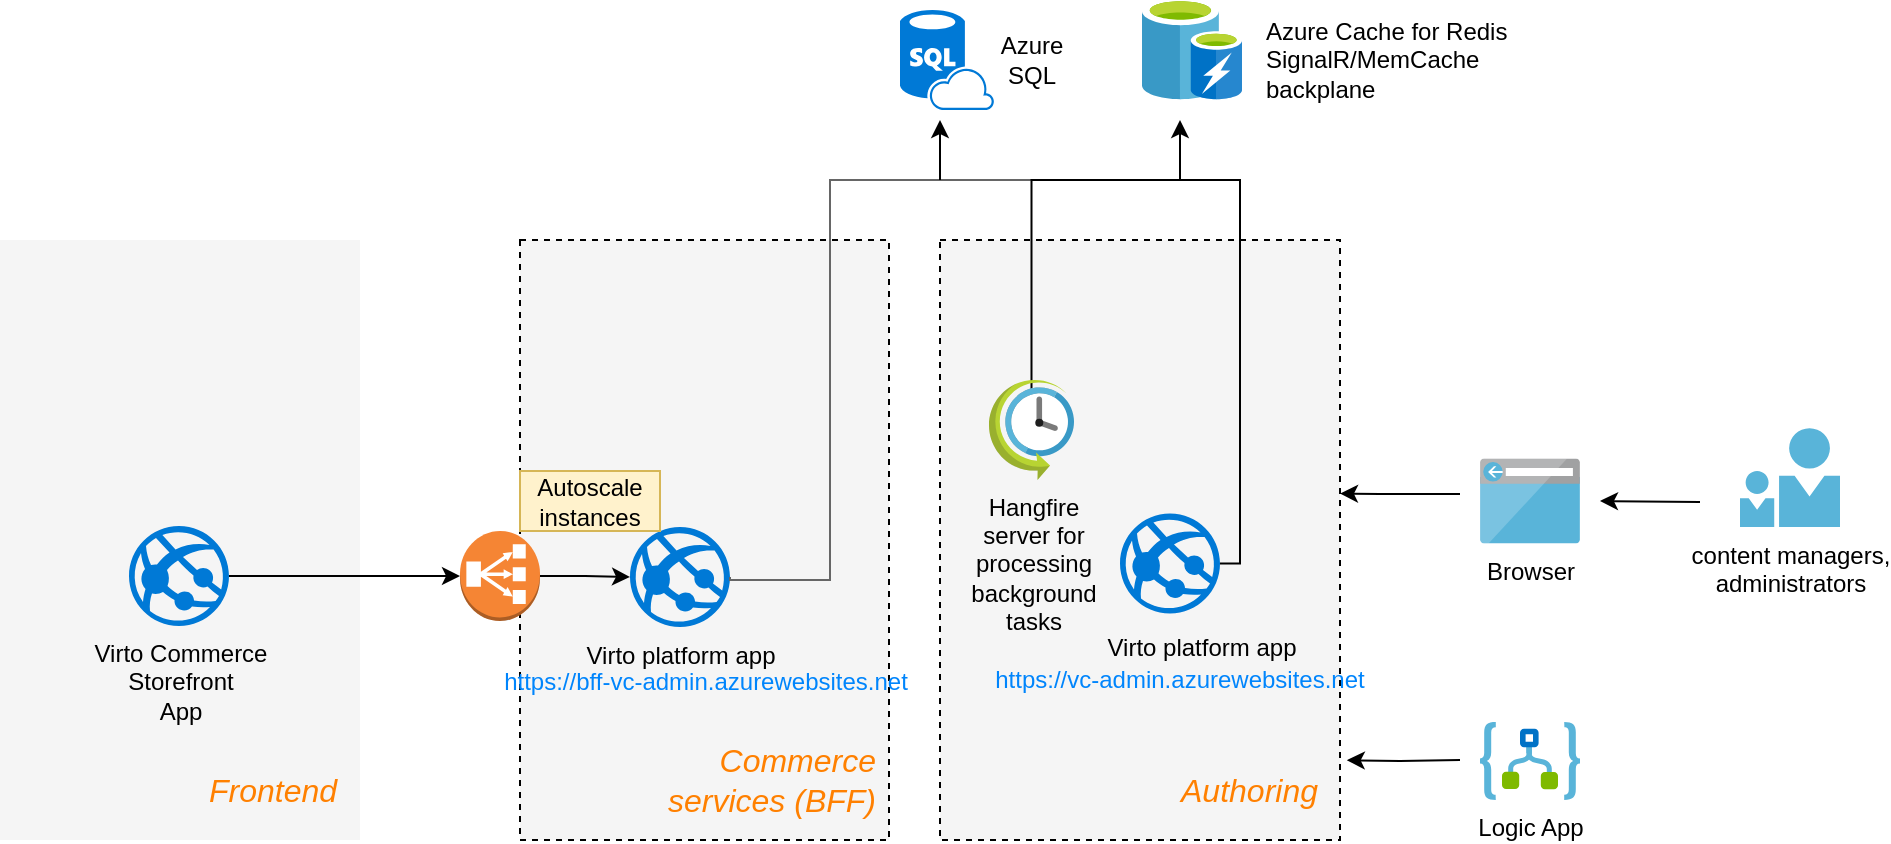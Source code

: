<mxfile version="13.3.9" type="device"><diagram id="ds40PTq9oTuCPeP1MB4Q" name="architecture"><mxGraphModel dx="1422" dy="846" grid="1" gridSize="10" guides="1" tooltips="1" connect="1" arrows="1" fold="1" page="1" pageScale="1" pageWidth="850" pageHeight="1100" math="0" shadow="0"><root><mxCell id="QF8tmTHsEZFp8_nmK1qd-0"/><mxCell id="QF8tmTHsEZFp8_nmK1qd-1" parent="QF8tmTHsEZFp8_nmK1qd-0"/><mxCell id="WfKJjcUViCYW_fYN7yr7-0" value="" style="rounded=0;whiteSpace=wrap;html=1;fillColor=#f5f5f5;strokeColor=none;fontColor=#333333;" parent="QF8tmTHsEZFp8_nmK1qd-1" vertex="1"><mxGeometry x="30" y="210" width="180" height="300" as="geometry"/></mxCell><mxCell id="DHw67Trqg4w1dQ465Il1-7" value="" style="rounded=0;whiteSpace=wrap;html=1;fillColor=#f5f5f5;strokeColor=#000000;fontColor=#333333;dashed=1;" parent="QF8tmTHsEZFp8_nmK1qd-1" vertex="1"><mxGeometry x="500" y="210" width="200" height="300" as="geometry"/></mxCell><mxCell id="DHw67Trqg4w1dQ465Il1-1" value="Virto Commerce &lt;br&gt;Platform&lt;br&gt;App" style="shadow=0;dashed=0;html=1;strokeColor=none;fillColor=#0079D6;labelPosition=center;verticalLabelPosition=bottom;verticalAlign=top;align=center;shape=mxgraph.azure.azure_website;pointerEvents=1;" parent="QF8tmTHsEZFp8_nmK1qd-1" vertex="1"><mxGeometry x="330" y="343" width="50" height="50" as="geometry"/></mxCell><mxCell id="Ka3B0jQXXkA2o449ux4O-0" value="" style="rounded=0;whiteSpace=wrap;html=1;fillColor=#f5f5f5;strokeColor=#000000;fontColor=#333333;dashed=1;" parent="QF8tmTHsEZFp8_nmK1qd-1" vertex="1"><mxGeometry x="290" y="210" width="184.5" height="300" as="geometry"/></mxCell><mxCell id="Ka3B0jQXXkA2o449ux4O-2" value="Virto platform app" style="shadow=0;dashed=0;html=1;strokeColor=none;fillColor=#0079D6;labelPosition=center;verticalLabelPosition=bottom;verticalAlign=top;align=center;shape=mxgraph.azure.azure_website;pointerEvents=1;" parent="QF8tmTHsEZFp8_nmK1qd-1" vertex="1"><mxGeometry x="345" y="353.5" width="50" height="50" as="geometry"/></mxCell><mxCell id="Ka3B0jQXXkA2o449ux4O-3" value="" style="shadow=0;dashed=0;html=1;strokeColor=none;fillColor=#0079D6;labelPosition=center;verticalLabelPosition=bottom;verticalAlign=top;align=center;shape=mxgraph.azure.sql_database_sql_azure;pointerEvents=1;" parent="QF8tmTHsEZFp8_nmK1qd-1" vertex="1"><mxGeometry x="480" y="95" width="47" height="50" as="geometry"/></mxCell><mxCell id="Ka3B0jQXXkA2o449ux4O-5" value="" style="aspect=fixed;html=1;perimeter=none;align=center;shadow=0;dashed=1;image;fontSize=12;image=img/lib/mscae/Cache_including_Redis.svg;labelBackgroundColor=none;imageBackground=#ffffff;strokeWidth=4;imageBorder=none;" parent="QF8tmTHsEZFp8_nmK1qd-1" vertex="1"><mxGeometry x="601" y="90" width="50" height="50" as="geometry"/></mxCell><mxCell id="Ka3B0jQXXkA2o449ux4O-6" style="edgeStyle=orthogonalEdgeStyle;rounded=0;orthogonalLoop=1;jettySize=auto;html=1;fillColor=#f5f5f5;strokeColor=#666666;exitX=1;exitY=0.5;exitDx=0;exitDy=0;exitPerimeter=0;endArrow=none;endFill=0;" parent="QF8tmTHsEZFp8_nmK1qd-1" source="Ka3B0jQXXkA2o449ux4O-2" edge="1"><mxGeometry relative="1" as="geometry"><mxPoint x="485" y="220" as="sourcePoint"/><mxPoint x="620" y="180" as="targetPoint"/><Array as="points"><mxPoint x="395" y="380"/><mxPoint x="445" y="380"/><mxPoint x="445" y="180"/></Array></mxGeometry></mxCell><mxCell id="Ka3B0jQXXkA2o449ux4O-12" value="Commerce services (BFF)" style="text;html=1;strokeColor=none;fillColor=none;align=right;verticalAlign=middle;whiteSpace=wrap;rounded=0;fontSize=16;fontColor=#FF8000;fontStyle=2" parent="QF8tmTHsEZFp8_nmK1qd-1" vertex="1"><mxGeometry x="340" y="470" width="130" height="20" as="geometry"/></mxCell><mxCell id="DHw67Trqg4w1dQ465Il1-6" style="edgeStyle=orthogonalEdgeStyle;rounded=0;orthogonalLoop=1;jettySize=auto;html=1;entryX=0;entryY=0.5;entryDx=0;entryDy=0;entryPerimeter=0;" parent="QF8tmTHsEZFp8_nmK1qd-1" source="Ka3B0jQXXkA2o449ux4O-15" target="Ka3B0jQXXkA2o449ux4O-2" edge="1"><mxGeometry relative="1" as="geometry"/></mxCell><mxCell id="Ka3B0jQXXkA2o449ux4O-15" value="" style="outlineConnect=0;dashed=0;verticalLabelPosition=bottom;verticalAlign=top;align=center;html=1;shape=mxgraph.aws3.classic_load_balancer;fillColor=#F58534;gradientColor=none;strokeColor=#000000;strokeWidth=1;" parent="QF8tmTHsEZFp8_nmK1qd-1" vertex="1"><mxGeometry x="260" y="355.5" width="40" height="45" as="geometry"/></mxCell><mxCell id="Ug34XJOmvQ7wrzM4zjOO-8" style="edgeStyle=orthogonalEdgeStyle;rounded=0;orthogonalLoop=1;jettySize=auto;html=1;endArrow=none;endFill=0;" parent="QF8tmTHsEZFp8_nmK1qd-1" source="Ka3B0jQXXkA2o449ux4O-16" edge="1"><mxGeometry relative="1" as="geometry"><mxPoint x="620" y="180" as="targetPoint"/><Array as="points"><mxPoint x="546" y="180"/></Array></mxGeometry></mxCell><mxCell id="Ka3B0jQXXkA2o449ux4O-16" value="" style="aspect=fixed;html=1;perimeter=none;align=center;shadow=0;dashed=0;image;fontSize=12;image=img/lib/mscae/SchedulerJob.svg;strokeColor=#000000;strokeWidth=1;" parent="QF8tmTHsEZFp8_nmK1qd-1" vertex="1"><mxGeometry x="524.5" y="280" width="42.5" height="50" as="geometry"/></mxCell><mxCell id="78XN-XEBtTom36CHrwc7-2" style="edgeStyle=orthogonalEdgeStyle;rounded=0;orthogonalLoop=1;jettySize=auto;html=1;endArrow=classic;endFill=1;" parent="QF8tmTHsEZFp8_nmK1qd-1" edge="1"><mxGeometry relative="1" as="geometry"><mxPoint x="830" y="340.5" as="targetPoint"/><mxPoint x="880" y="341" as="sourcePoint"/><Array as="points"><mxPoint x="830" y="341"/></Array></mxGeometry></mxCell><mxCell id="oIgppapvAAkOsg4hDJ_e-0" value="content managers, &lt;br&gt;administrators" style="aspect=fixed;html=1;perimeter=none;align=center;shadow=0;dashed=0;image;fontSize=12;image=img/lib/mscae/PersonWithFriend.svg;" parent="QF8tmTHsEZFp8_nmK1qd-1" vertex="1"><mxGeometry x="900" y="304" width="50" height="49.5" as="geometry"/></mxCell><mxCell id="acZVN4Azyx3bHlyhy6ca-0" style="edgeStyle=orthogonalEdgeStyle;rounded=0;orthogonalLoop=1;jettySize=auto;html=1;entryX=0;entryY=0.5;entryDx=0;entryDy=0;entryPerimeter=0;" parent="QF8tmTHsEZFp8_nmK1qd-1" source="WfKJjcUViCYW_fYN7yr7-1" target="Ka3B0jQXXkA2o449ux4O-15" edge="1"><mxGeometry relative="1" as="geometry"/></mxCell><mxCell id="WfKJjcUViCYW_fYN7yr7-1" value="Virto Commerce&lt;br&gt;Storefront &lt;br&gt;App" style="shadow=0;dashed=0;html=1;strokeColor=none;fillColor=#0079D6;labelPosition=center;verticalLabelPosition=bottom;verticalAlign=top;align=center;shape=mxgraph.azure.azure_website;pointerEvents=1;" parent="QF8tmTHsEZFp8_nmK1qd-1" vertex="1"><mxGeometry x="94.5" y="353" width="50" height="50" as="geometry"/></mxCell><mxCell id="WfKJjcUViCYW_fYN7yr7-2" value="Frontend&amp;nbsp;" style="text;html=1;strokeColor=none;fillColor=none;align=right;verticalAlign=middle;whiteSpace=wrap;rounded=0;fontSize=16;fontColor=#FF8000;fontStyle=2" parent="QF8tmTHsEZFp8_nmK1qd-1" vertex="1"><mxGeometry x="74.5" y="474.5" width="130" height="20" as="geometry"/></mxCell><mxCell id="DHw67Trqg4w1dQ465Il1-12" style="edgeStyle=orthogonalEdgeStyle;rounded=0;orthogonalLoop=1;jettySize=auto;html=1;endArrow=none;endFill=0;" parent="QF8tmTHsEZFp8_nmK1qd-1" source="DHw67Trqg4w1dQ465Il1-8" edge="1"><mxGeometry relative="1" as="geometry"><mxPoint x="565" y="180" as="targetPoint"/><Array as="points"><mxPoint x="650" y="372"/><mxPoint x="650" y="180"/></Array></mxGeometry></mxCell><mxCell id="DHw67Trqg4w1dQ465Il1-8" value="" style="shadow=0;dashed=0;html=1;strokeColor=none;fillColor=#0079D6;labelPosition=center;verticalLabelPosition=bottom;verticalAlign=top;align=center;shape=mxgraph.azure.azure_website;pointerEvents=1;" parent="QF8tmTHsEZFp8_nmK1qd-1" vertex="1"><mxGeometry x="590" y="346.75" width="50" height="50" as="geometry"/></mxCell><mxCell id="DHw67Trqg4w1dQ465Il1-10" value="Authoring" style="text;html=1;strokeColor=none;fillColor=none;align=right;verticalAlign=middle;whiteSpace=wrap;rounded=0;fontSize=16;fontColor=#FF8000;fontStyle=2" parent="QF8tmTHsEZFp8_nmK1qd-1" vertex="1"><mxGeometry x="561" y="474.5" width="130" height="20" as="geometry"/></mxCell><mxCell id="DHw67Trqg4w1dQ465Il1-11" value="" style="endArrow=classic;html=1;" parent="QF8tmTHsEZFp8_nmK1qd-1" edge="1"><mxGeometry width="50" height="50" relative="1" as="geometry"><mxPoint x="500" y="180" as="sourcePoint"/><mxPoint x="500" y="150" as="targetPoint"/></mxGeometry></mxCell><mxCell id="DHw67Trqg4w1dQ465Il1-13" value="" style="endArrow=classic;html=1;" parent="QF8tmTHsEZFp8_nmK1qd-1" edge="1"><mxGeometry width="50" height="50" relative="1" as="geometry"><mxPoint x="620" y="180" as="sourcePoint"/><mxPoint x="620" y="150" as="targetPoint"/><Array as="points"><mxPoint x="620" y="170"/></Array></mxGeometry></mxCell><mxCell id="78XN-XEBtTom36CHrwc7-0" style="edgeStyle=orthogonalEdgeStyle;rounded=0;orthogonalLoop=1;jettySize=auto;html=1;entryX=1.017;entryY=0.867;entryDx=0;entryDy=0;entryPerimeter=0;endArrow=classic;endFill=1;" parent="QF8tmTHsEZFp8_nmK1qd-1" target="DHw67Trqg4w1dQ465Il1-7" edge="1"><mxGeometry relative="1" as="geometry"><mxPoint x="760" y="470" as="sourcePoint"/></mxGeometry></mxCell><mxCell id="Ug34XJOmvQ7wrzM4zjOO-1" value="Logic App" style="aspect=fixed;html=1;perimeter=none;align=center;shadow=0;dashed=0;image;fontSize=12;image=img/lib/mscae/Logic_Apps.svg;" parent="QF8tmTHsEZFp8_nmK1qd-1" vertex="1"><mxGeometry x="770" y="451" width="50" height="39" as="geometry"/></mxCell><mxCell id="Ug34XJOmvQ7wrzM4zjOO-9" value="Autoscale instances" style="rounded=0;whiteSpace=wrap;html=1;fillColor=#fff2cc;strokeColor=#d6b656;" parent="QF8tmTHsEZFp8_nmK1qd-1" vertex="1"><mxGeometry x="290" y="325.5" width="70" height="30" as="geometry"/></mxCell><mxCell id="Ug34XJOmvQ7wrzM4zjOO-10" value="Hangfire server for processing background tasks" style="text;html=1;strokeColor=none;fillColor=none;align=center;verticalAlign=middle;whiteSpace=wrap;rounded=0;" parent="QF8tmTHsEZFp8_nmK1qd-1" vertex="1"><mxGeometry x="527" y="361.75" width="40" height="20" as="geometry"/></mxCell><mxCell id="Ug34XJOmvQ7wrzM4zjOO-16" value="Virto platform app" style="text;html=1;strokeColor=none;fillColor=none;align=center;verticalAlign=middle;whiteSpace=wrap;rounded=0;" parent="QF8tmTHsEZFp8_nmK1qd-1" vertex="1"><mxGeometry x="561" y="403.5" width="140" height="20" as="geometry"/></mxCell><mxCell id="Ug34XJOmvQ7wrzM4zjOO-23" value="&lt;font face=&quot;helvetica&quot;&gt;Azure Cache for Redis&lt;br&gt;SignalR/MemCache&amp;nbsp;&amp;nbsp;&lt;/font&gt;&lt;br style=&quot;font-family: &amp;#34;helvetica&amp;#34;&quot;&gt;&lt;span style=&quot;font-family: &amp;#34;helvetica&amp;#34;&quot;&gt;backplane&lt;/span&gt;" style="text;html=1;strokeColor=none;fillColor=none;align=left;verticalAlign=middle;whiteSpace=wrap;rounded=0;" parent="QF8tmTHsEZFp8_nmK1qd-1" vertex="1"><mxGeometry x="661" y="110" width="149" height="20" as="geometry"/></mxCell><mxCell id="78XN-XEBtTom36CHrwc7-1" style="edgeStyle=orthogonalEdgeStyle;rounded=0;orthogonalLoop=1;jettySize=auto;html=1;entryX=1;entryY=0.456;entryDx=0;entryDy=0;entryPerimeter=0;endArrow=classic;endFill=1;" parent="QF8tmTHsEZFp8_nmK1qd-1" edge="1"><mxGeometry relative="1" as="geometry"><mxPoint x="760" y="337" as="sourcePoint"/><mxPoint x="700" y="336.8" as="targetPoint"/><Array as="points"><mxPoint x="720" y="337"/><mxPoint x="720" y="337"/></Array></mxGeometry></mxCell><mxCell id="7KbMmdkNLkl61E_LPp8q-1" value="Browser" style="aspect=fixed;html=1;perimeter=none;align=center;shadow=0;dashed=0;image;fontSize=12;image=img/lib/mscae/Browser.svg;" parent="QF8tmTHsEZFp8_nmK1qd-1" vertex="1"><mxGeometry x="770" y="319.25" width="50" height="42.5" as="geometry"/></mxCell><mxCell id="AAUgunVwvMgm5ULPVIyv-2" value="Azure SQL" style="text;html=1;strokeColor=none;fillColor=none;align=center;verticalAlign=middle;whiteSpace=wrap;rounded=0;" parent="QF8tmTHsEZFp8_nmK1qd-1" vertex="1"><mxGeometry x="525.75" y="110" width="40" height="20" as="geometry"/></mxCell><mxCell id="Vr5Rkl-OROMtKQb-THXZ-2" value="https://bff-vc-admin.azurewebsites.net" style="html=1;shadow=0;dashed=0;shape=mxgraph.bootstrap.rrect;rSize=5;strokeColor=none;strokeWidth=1;fillColor=none;fontColor=#0085FC;whiteSpace=wrap;align=center;verticalAlign=middle;spacingLeft=0;fontStyle=0;fontSize=12;spacing=5;" vertex="1" parent="QF8tmTHsEZFp8_nmK1qd-1"><mxGeometry x="229.5" y="411" width="305.5" height="40" as="geometry"/></mxCell><mxCell id="Vr5Rkl-OROMtKQb-THXZ-3" value="https://vc-admin.azurewebsites.net" style="html=1;shadow=0;dashed=0;shape=mxgraph.bootstrap.rrect;rSize=5;strokeColor=none;strokeWidth=1;fillColor=none;fontColor=#0085FC;whiteSpace=wrap;align=center;verticalAlign=middle;spacingLeft=0;fontStyle=0;fontSize=12;spacing=5;" vertex="1" parent="QF8tmTHsEZFp8_nmK1qd-1"><mxGeometry x="474.5" y="409.5" width="290" height="40" as="geometry"/></mxCell></root></mxGraphModel></diagram></mxfile>
